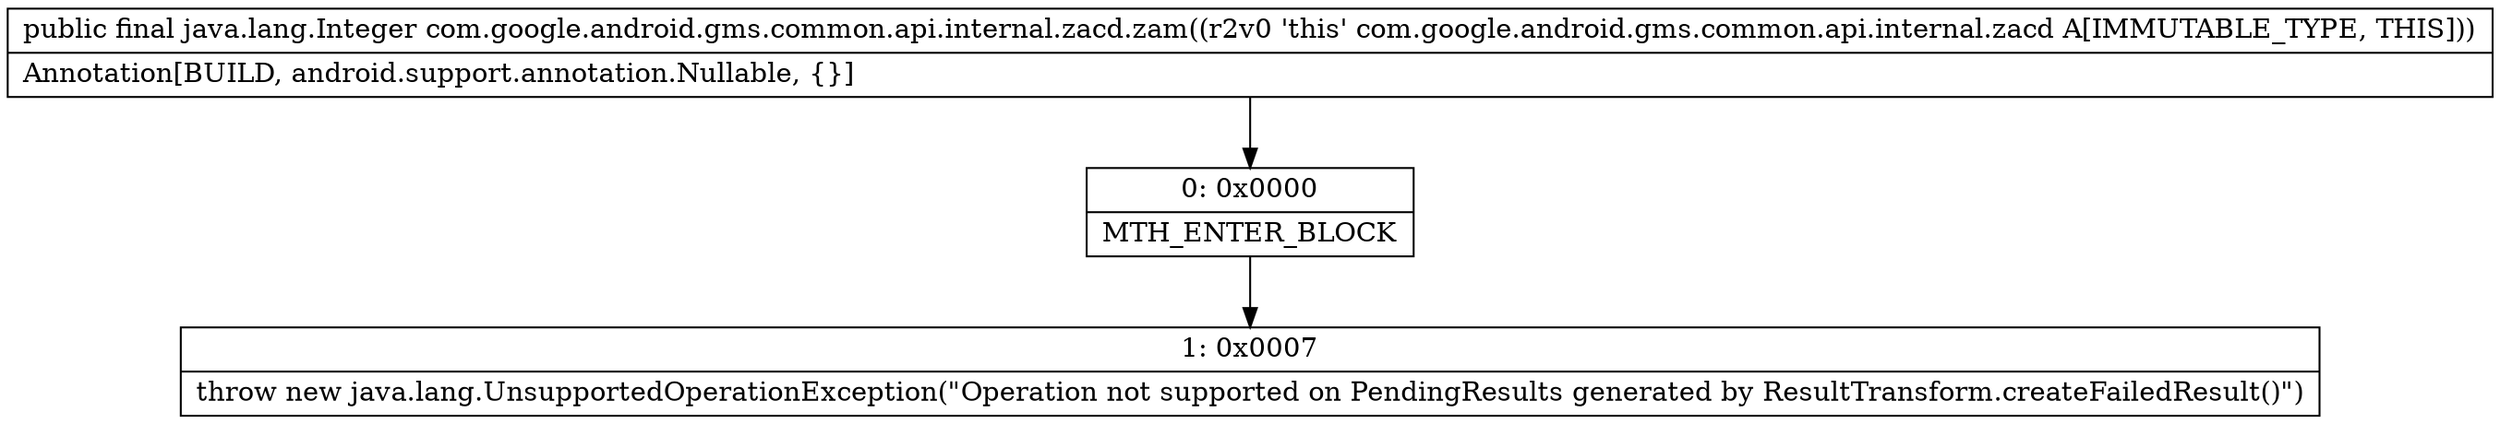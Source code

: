 digraph "CFG forcom.google.android.gms.common.api.internal.zacd.zam()Ljava\/lang\/Integer;" {
Node_0 [shape=record,label="{0\:\ 0x0000|MTH_ENTER_BLOCK\l}"];
Node_1 [shape=record,label="{1\:\ 0x0007|throw new java.lang.UnsupportedOperationException(\"Operation not supported on PendingResults generated by ResultTransform.createFailedResult()\")\l}"];
MethodNode[shape=record,label="{public final java.lang.Integer com.google.android.gms.common.api.internal.zacd.zam((r2v0 'this' com.google.android.gms.common.api.internal.zacd A[IMMUTABLE_TYPE, THIS]))  | Annotation[BUILD, android.support.annotation.Nullable, \{\}]\l}"];
MethodNode -> Node_0;
Node_0 -> Node_1;
}

